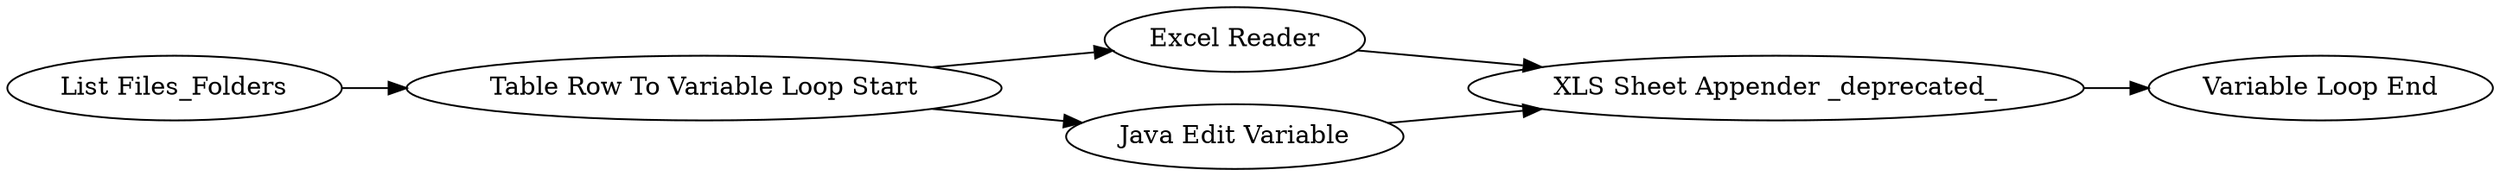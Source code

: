 digraph {
	10 -> 13
	12 -> 14
	11 -> 12
	15 -> 10
	10 -> 11
	13 -> 12
	13 [label="Excel Reader"]
	11 [label="Java Edit Variable"]
	10 [label="Table Row To Variable Loop Start"]
	15 [label="List Files_Folders"]
	14 [label="Variable Loop End"]
	12 [label="XLS Sheet Appender _deprecated_"]
	rankdir=LR
}
